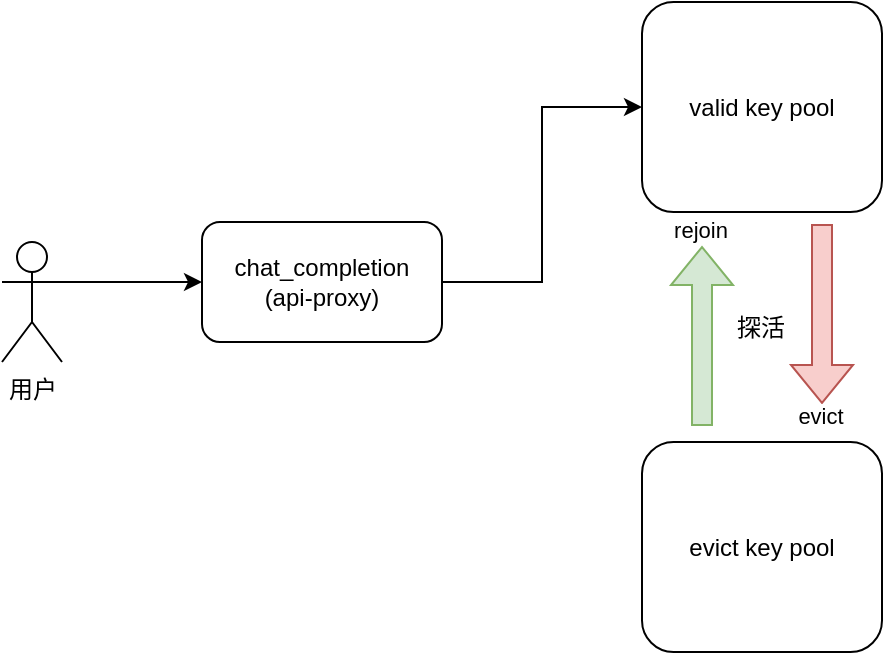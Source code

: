 <mxfile version="21.6.5" type="github">
  <diagram name="第 1 页" id="9iNaHV8LAg5F92YHDCXb">
    <mxGraphModel dx="908" dy="569" grid="1" gridSize="10" guides="1" tooltips="1" connect="1" arrows="1" fold="1" page="1" pageScale="1" pageWidth="827" pageHeight="1169" math="0" shadow="0">
      <root>
        <mxCell id="0" />
        <mxCell id="1" parent="0" />
        <mxCell id="nQQ71aM1SxQxeUYmIe1s-1" value="用户" style="shape=umlActor;verticalLabelPosition=bottom;verticalAlign=top;html=1;outlineConnect=0;" vertex="1" parent="1">
          <mxGeometry x="60" y="160" width="30" height="60" as="geometry" />
        </mxCell>
        <mxCell id="nQQ71aM1SxQxeUYmIe1s-7" value="" style="edgeStyle=orthogonalEdgeStyle;rounded=0;orthogonalLoop=1;jettySize=auto;html=1;entryX=0;entryY=0.5;entryDx=0;entryDy=0;" edge="1" parent="1" source="nQQ71aM1SxQxeUYmIe1s-4" target="nQQ71aM1SxQxeUYmIe1s-6">
          <mxGeometry relative="1" as="geometry" />
        </mxCell>
        <mxCell id="nQQ71aM1SxQxeUYmIe1s-4" value="chat_completion&lt;br&gt;(api-proxy)" style="rounded=1;whiteSpace=wrap;html=1;" vertex="1" parent="1">
          <mxGeometry x="160" y="150" width="120" height="60" as="geometry" />
        </mxCell>
        <mxCell id="nQQ71aM1SxQxeUYmIe1s-5" value="" style="endArrow=classic;html=1;rounded=0;exitX=1;exitY=0.333;exitDx=0;exitDy=0;exitPerimeter=0;entryX=0;entryY=0.5;entryDx=0;entryDy=0;edgeStyle=orthogonalEdgeStyle;curved=1;" edge="1" parent="1" source="nQQ71aM1SxQxeUYmIe1s-1" target="nQQ71aM1SxQxeUYmIe1s-4">
          <mxGeometry width="50" height="50" relative="1" as="geometry">
            <mxPoint x="180" y="200" as="sourcePoint" />
            <mxPoint x="230" y="150" as="targetPoint" />
          </mxGeometry>
        </mxCell>
        <mxCell id="nQQ71aM1SxQxeUYmIe1s-6" value="valid key pool" style="rounded=1;whiteSpace=wrap;html=1;" vertex="1" parent="1">
          <mxGeometry x="380" y="40" width="120" height="105" as="geometry" />
        </mxCell>
        <mxCell id="nQQ71aM1SxQxeUYmIe1s-8" value="evict key pool" style="rounded=1;whiteSpace=wrap;html=1;" vertex="1" parent="1">
          <mxGeometry x="380" y="260" width="120" height="105" as="geometry" />
        </mxCell>
        <mxCell id="nQQ71aM1SxQxeUYmIe1s-10" value="" style="shape=flexArrow;endArrow=classic;html=1;rounded=0;fillColor=#f8cecc;strokeColor=#b85450;" edge="1" parent="1">
          <mxGeometry width="50" height="50" relative="1" as="geometry">
            <mxPoint x="470" y="151" as="sourcePoint" />
            <mxPoint x="470" y="241" as="targetPoint" />
          </mxGeometry>
        </mxCell>
        <mxCell id="nQQ71aM1SxQxeUYmIe1s-16" value="evict" style="edgeLabel;html=1;align=center;verticalAlign=middle;resizable=0;points=[];" vertex="1" connectable="0" parent="nQQ71aM1SxQxeUYmIe1s-10">
          <mxGeometry x="0.667" y="1" relative="1" as="geometry">
            <mxPoint x="-2" y="21" as="offset" />
          </mxGeometry>
        </mxCell>
        <mxCell id="nQQ71aM1SxQxeUYmIe1s-11" value="" style="shape=flexArrow;endArrow=classic;html=1;rounded=0;fillColor=#d5e8d4;strokeColor=#82b366;" edge="1" parent="1">
          <mxGeometry width="50" height="50" relative="1" as="geometry">
            <mxPoint x="410" y="252" as="sourcePoint" />
            <mxPoint x="410" y="162" as="targetPoint" />
          </mxGeometry>
        </mxCell>
        <mxCell id="nQQ71aM1SxQxeUYmIe1s-15" value="rejoin" style="edgeLabel;html=1;align=center;verticalAlign=middle;resizable=0;points=[];" vertex="1" connectable="0" parent="nQQ71aM1SxQxeUYmIe1s-11">
          <mxGeometry x="0.733" y="-1" relative="1" as="geometry">
            <mxPoint x="-2" y="-20" as="offset" />
          </mxGeometry>
        </mxCell>
        <mxCell id="nQQ71aM1SxQxeUYmIe1s-12" value="探活" style="text;html=1;align=center;verticalAlign=middle;resizable=0;points=[];autosize=1;strokeColor=none;fillColor=none;" vertex="1" parent="1">
          <mxGeometry x="414" y="188" width="50" height="30" as="geometry" />
        </mxCell>
      </root>
    </mxGraphModel>
  </diagram>
</mxfile>
